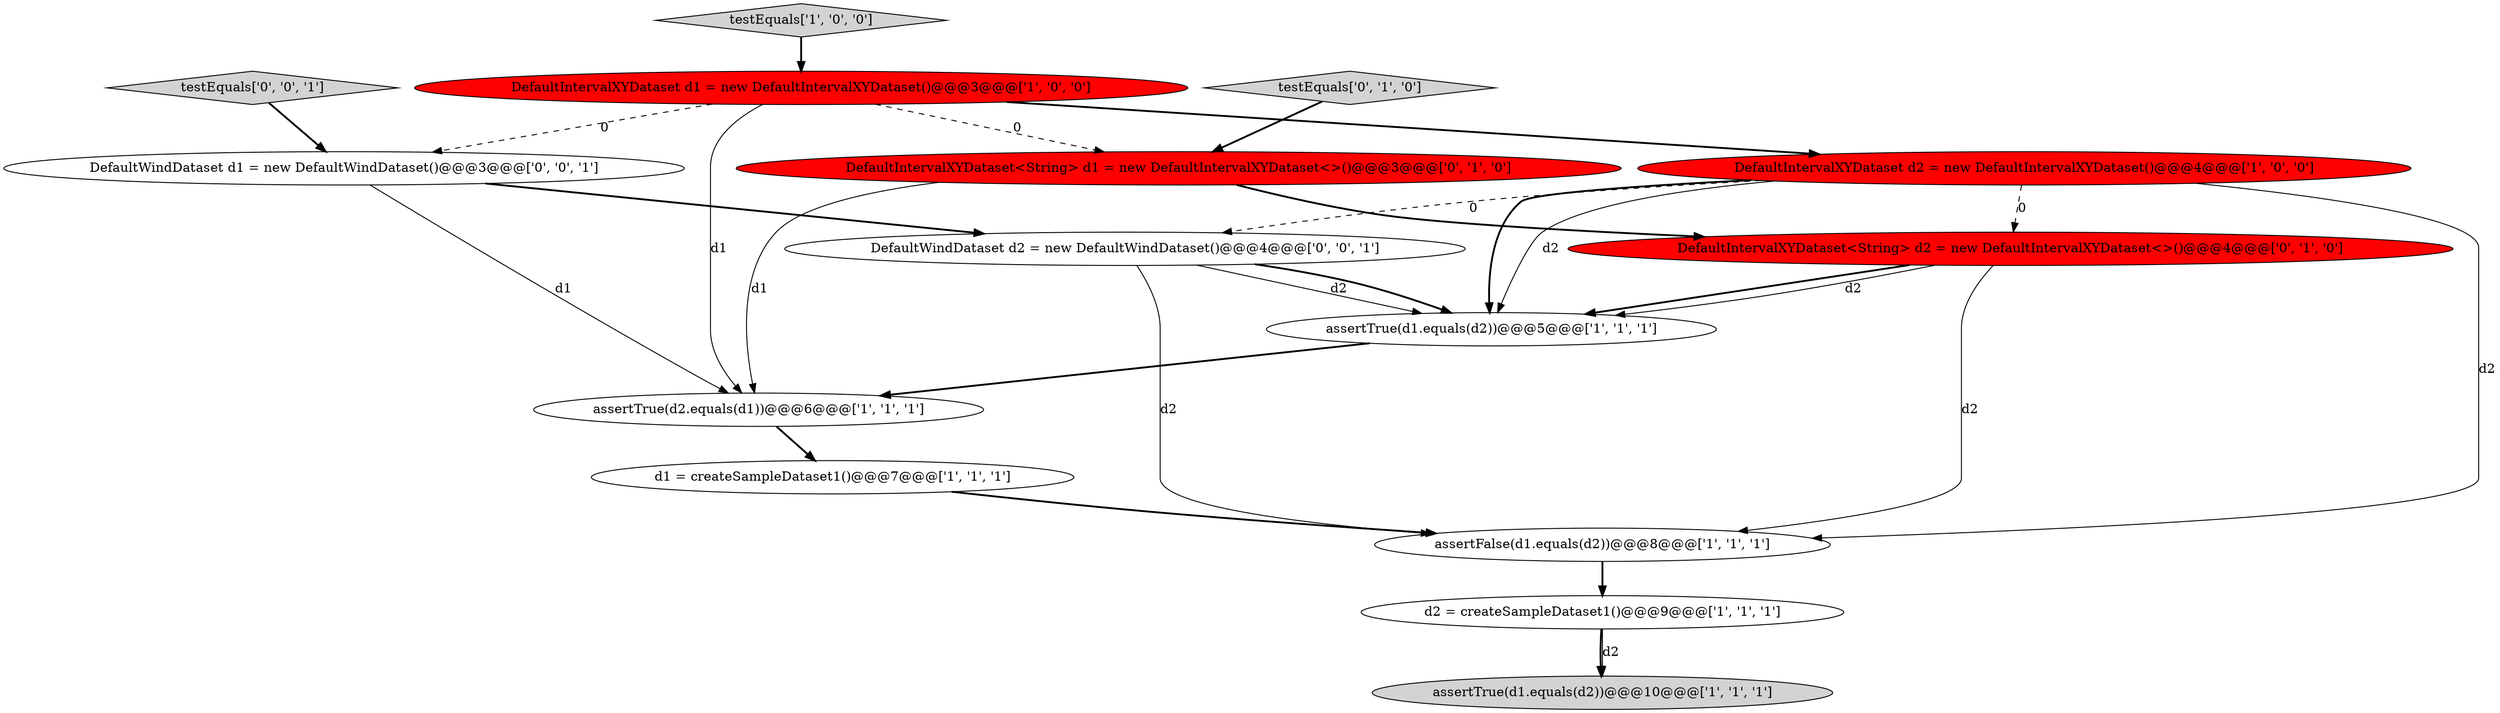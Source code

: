 digraph {
1 [style = filled, label = "assertFalse(d1.equals(d2))@@@8@@@['1', '1', '1']", fillcolor = white, shape = ellipse image = "AAA0AAABBB1BBB"];
11 [style = filled, label = "DefaultIntervalXYDataset<String> d1 = new DefaultIntervalXYDataset<>()@@@3@@@['0', '1', '0']", fillcolor = red, shape = ellipse image = "AAA1AAABBB2BBB"];
2 [style = filled, label = "DefaultIntervalXYDataset d1 = new DefaultIntervalXYDataset()@@@3@@@['1', '0', '0']", fillcolor = red, shape = ellipse image = "AAA1AAABBB1BBB"];
5 [style = filled, label = "DefaultIntervalXYDataset d2 = new DefaultIntervalXYDataset()@@@4@@@['1', '0', '0']", fillcolor = red, shape = ellipse image = "AAA1AAABBB1BBB"];
13 [style = filled, label = "DefaultWindDataset d1 = new DefaultWindDataset()@@@3@@@['0', '0', '1']", fillcolor = white, shape = ellipse image = "AAA0AAABBB3BBB"];
10 [style = filled, label = "DefaultIntervalXYDataset<String> d2 = new DefaultIntervalXYDataset<>()@@@4@@@['0', '1', '0']", fillcolor = red, shape = ellipse image = "AAA1AAABBB2BBB"];
7 [style = filled, label = "assertTrue(d2.equals(d1))@@@6@@@['1', '1', '1']", fillcolor = white, shape = ellipse image = "AAA0AAABBB1BBB"];
8 [style = filled, label = "d1 = createSampleDataset1()@@@7@@@['1', '1', '1']", fillcolor = white, shape = ellipse image = "AAA0AAABBB1BBB"];
12 [style = filled, label = "testEquals['0', '0', '1']", fillcolor = lightgray, shape = diamond image = "AAA0AAABBB3BBB"];
14 [style = filled, label = "DefaultWindDataset d2 = new DefaultWindDataset()@@@4@@@['0', '0', '1']", fillcolor = white, shape = ellipse image = "AAA0AAABBB3BBB"];
9 [style = filled, label = "testEquals['0', '1', '0']", fillcolor = lightgray, shape = diamond image = "AAA0AAABBB2BBB"];
6 [style = filled, label = "assertTrue(d1.equals(d2))@@@5@@@['1', '1', '1']", fillcolor = white, shape = ellipse image = "AAA0AAABBB1BBB"];
4 [style = filled, label = "d2 = createSampleDataset1()@@@9@@@['1', '1', '1']", fillcolor = white, shape = ellipse image = "AAA0AAABBB1BBB"];
3 [style = filled, label = "testEquals['1', '0', '0']", fillcolor = lightgray, shape = diamond image = "AAA0AAABBB1BBB"];
0 [style = filled, label = "assertTrue(d1.equals(d2))@@@10@@@['1', '1', '1']", fillcolor = lightgray, shape = ellipse image = "AAA0AAABBB1BBB"];
1->4 [style = bold, label=""];
14->1 [style = solid, label="d2"];
5->14 [style = dashed, label="0"];
9->11 [style = bold, label=""];
11->7 [style = solid, label="d1"];
5->1 [style = solid, label="d2"];
7->8 [style = bold, label=""];
10->6 [style = bold, label=""];
4->0 [style = bold, label=""];
4->0 [style = solid, label="d2"];
8->1 [style = bold, label=""];
12->13 [style = bold, label=""];
13->7 [style = solid, label="d1"];
5->6 [style = bold, label=""];
3->2 [style = bold, label=""];
10->6 [style = solid, label="d2"];
5->10 [style = dashed, label="0"];
10->1 [style = solid, label="d2"];
11->10 [style = bold, label=""];
14->6 [style = solid, label="d2"];
2->13 [style = dashed, label="0"];
5->6 [style = solid, label="d2"];
2->11 [style = dashed, label="0"];
6->7 [style = bold, label=""];
13->14 [style = bold, label=""];
14->6 [style = bold, label=""];
2->7 [style = solid, label="d1"];
2->5 [style = bold, label=""];
}
